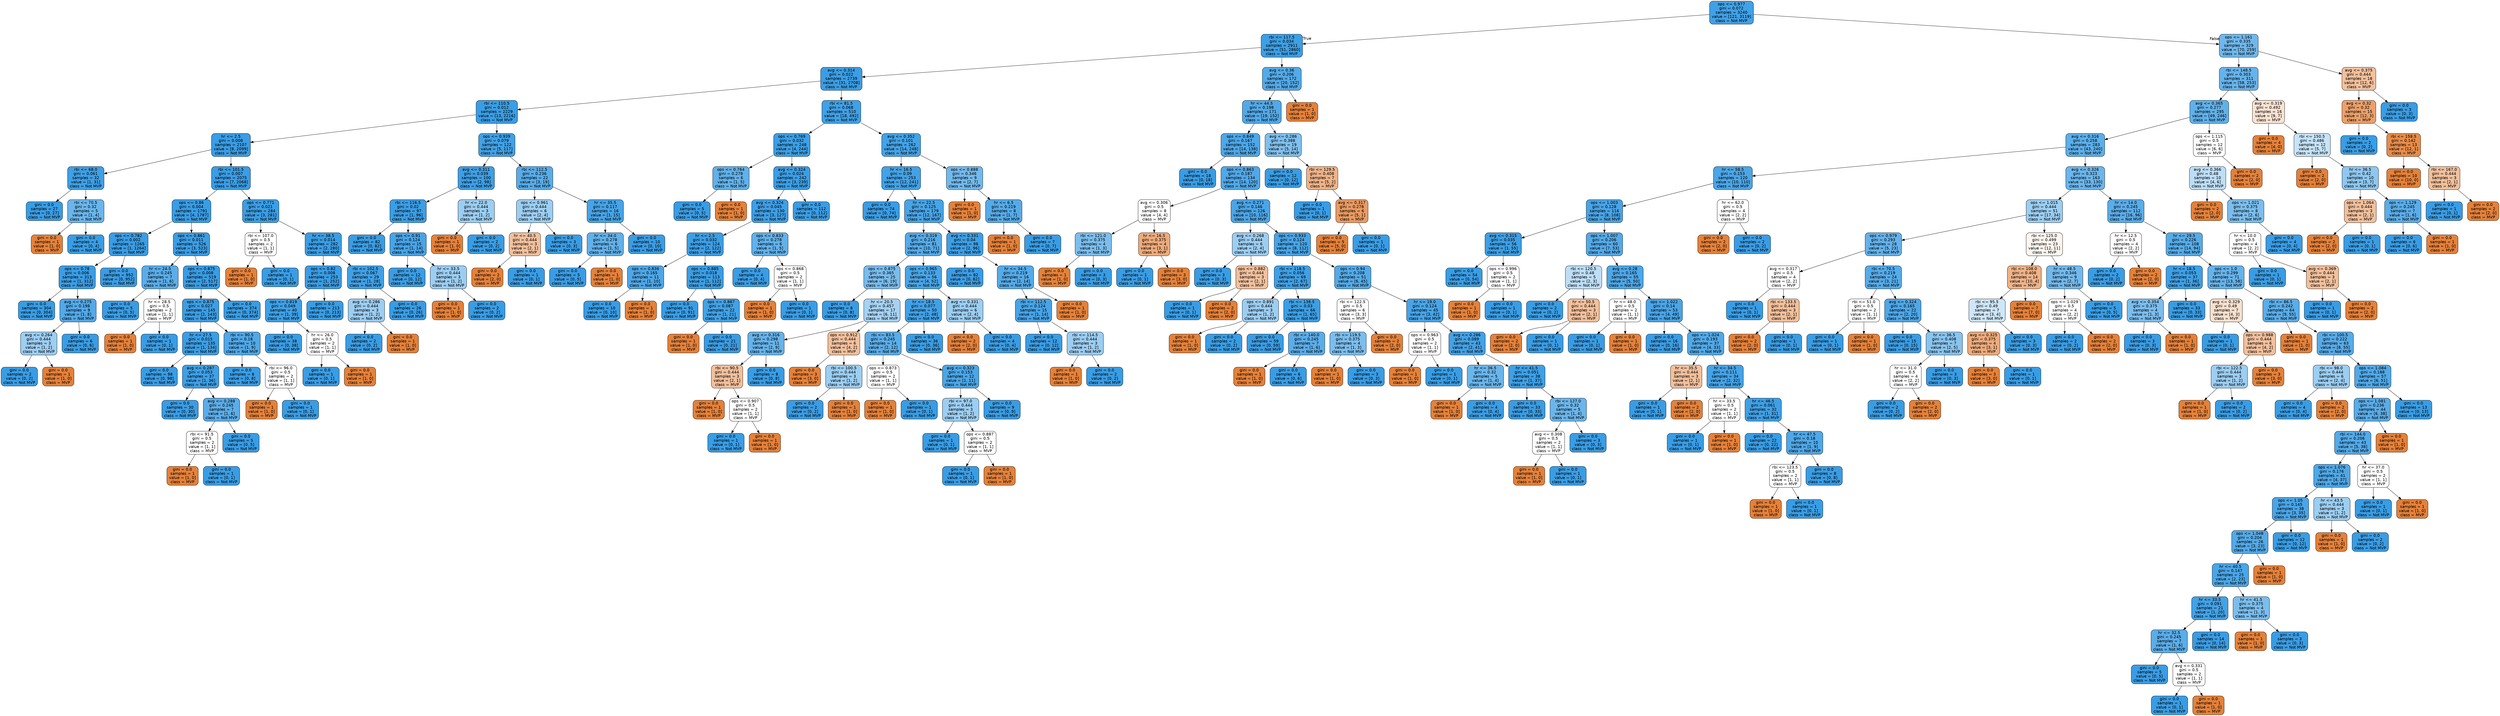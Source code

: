 digraph Tree {
node [shape=box, style="filled, rounded", color="black", fontname=helvetica] ;
edge [fontname=helvetica] ;
0 [label="ops <= 0.977\ngini = 0.072\nsamples = 3240\nvalue = [121, 3119]\nclass = Not MVP", fillcolor="#41a1e6"] ;
1 [label="rbi <= 117.5\ngini = 0.034\nsamples = 2911\nvalue = [51, 2860]\nclass = Not MVP", fillcolor="#3d9fe5"] ;
0 -> 1 [labeldistance=2.5, labelangle=45, headlabel="True"] ;
2 [label="avg <= 0.314\ngini = 0.022\nsamples = 2739\nvalue = [31, 2708]\nclass = Not MVP", fillcolor="#3b9ee5"] ;
1 -> 2 ;
3 [label="rbi <= 110.5\ngini = 0.012\nsamples = 2229\nvalue = [13, 2216]\nclass = Not MVP", fillcolor="#3a9ee5"] ;
2 -> 3 ;
4 [label="hr <= 2.5\ngini = 0.008\nsamples = 2107\nvalue = [8, 2099]\nclass = Not MVP", fillcolor="#3a9de5"] ;
3 -> 4 ;
5 [label="rbi <= 68.0\ngini = 0.061\nsamples = 32\nvalue = [1, 31]\nclass = Not MVP", fillcolor="#3fa0e6"] ;
4 -> 5 ;
6 [label="gini = 0.0\nsamples = 27\nvalue = [0, 27]\nclass = Not MVP", fillcolor="#399de5"] ;
5 -> 6 ;
7 [label="rbi <= 70.5\ngini = 0.32\nsamples = 5\nvalue = [1, 4]\nclass = Not MVP", fillcolor="#6ab6ec"] ;
5 -> 7 ;
8 [label="gini = 0.0\nsamples = 1\nvalue = [1, 0]\nclass = MVP", fillcolor="#e58139"] ;
7 -> 8 ;
9 [label="gini = 0.0\nsamples = 4\nvalue = [0, 4]\nclass = Not MVP", fillcolor="#399de5"] ;
7 -> 9 ;
10 [label="rbi <= 101.5\ngini = 0.007\nsamples = 2075\nvalue = [7, 2068]\nclass = Not MVP", fillcolor="#3a9de5"] ;
4 -> 10 ;
11 [label="ops <= 0.86\ngini = 0.004\nsamples = 1791\nvalue = [4, 1787]\nclass = Not MVP", fillcolor="#399de5"] ;
10 -> 11 ;
12 [label="ops <= 0.782\ngini = 0.002\nsamples = 1265\nvalue = [1, 1264]\nclass = Not MVP", fillcolor="#399de5"] ;
11 -> 12 ;
13 [label="ops <= 0.78\ngini = 0.006\nsamples = 313\nvalue = [1, 312]\nclass = Not MVP", fillcolor="#3a9de5"] ;
12 -> 13 ;
14 [label="gini = 0.0\nsamples = 304\nvalue = [0, 304]\nclass = Not MVP", fillcolor="#399de5"] ;
13 -> 14 ;
15 [label="avg <= 0.275\ngini = 0.198\nsamples = 9\nvalue = [1, 8]\nclass = Not MVP", fillcolor="#52a9e8"] ;
13 -> 15 ;
16 [label="avg <= 0.264\ngini = 0.444\nsamples = 3\nvalue = [1, 2]\nclass = Not MVP", fillcolor="#9ccef2"] ;
15 -> 16 ;
17 [label="gini = 0.0\nsamples = 2\nvalue = [0, 2]\nclass = Not MVP", fillcolor="#399de5"] ;
16 -> 17 ;
18 [label="gini = 0.0\nsamples = 1\nvalue = [1, 0]\nclass = MVP", fillcolor="#e58139"] ;
16 -> 18 ;
19 [label="gini = 0.0\nsamples = 6\nvalue = [0, 6]\nclass = Not MVP", fillcolor="#399de5"] ;
15 -> 19 ;
20 [label="gini = 0.0\nsamples = 952\nvalue = [0, 952]\nclass = Not MVP", fillcolor="#399de5"] ;
12 -> 20 ;
21 [label="ops <= 0.861\ngini = 0.011\nsamples = 526\nvalue = [3, 523]\nclass = Not MVP", fillcolor="#3a9ee5"] ;
11 -> 21 ;
22 [label="hr <= 24.5\ngini = 0.245\nsamples = 7\nvalue = [1, 6]\nclass = Not MVP", fillcolor="#5aade9"] ;
21 -> 22 ;
23 [label="gini = 0.0\nsamples = 5\nvalue = [0, 5]\nclass = Not MVP", fillcolor="#399de5"] ;
22 -> 23 ;
24 [label="hr <= 28.5\ngini = 0.5\nsamples = 2\nvalue = [1, 1]\nclass = MVP", fillcolor="#ffffff"] ;
22 -> 24 ;
25 [label="gini = 0.0\nsamples = 1\nvalue = [1, 0]\nclass = MVP", fillcolor="#e58139"] ;
24 -> 25 ;
26 [label="gini = 0.0\nsamples = 1\nvalue = [0, 1]\nclass = Not MVP", fillcolor="#399de5"] ;
24 -> 26 ;
27 [label="ops <= 0.875\ngini = 0.008\nsamples = 519\nvalue = [2, 517]\nclass = Not MVP", fillcolor="#3a9de5"] ;
21 -> 27 ;
28 [label="ops <= 0.875\ngini = 0.027\nsamples = 145\nvalue = [2, 143]\nclass = Not MVP", fillcolor="#3c9ee5"] ;
27 -> 28 ;
29 [label="hr <= 27.5\ngini = 0.015\nsamples = 135\nvalue = [1, 134]\nclass = Not MVP", fillcolor="#3a9ee5"] ;
28 -> 29 ;
30 [label="gini = 0.0\nsamples = 98\nvalue = [0, 98]\nclass = Not MVP", fillcolor="#399de5"] ;
29 -> 30 ;
31 [label="avg <= 0.287\ngini = 0.053\nsamples = 37\nvalue = [1, 36]\nclass = Not MVP", fillcolor="#3ea0e6"] ;
29 -> 31 ;
32 [label="gini = 0.0\nsamples = 30\nvalue = [0, 30]\nclass = Not MVP", fillcolor="#399de5"] ;
31 -> 32 ;
33 [label="avg <= 0.288\ngini = 0.245\nsamples = 7\nvalue = [1, 6]\nclass = Not MVP", fillcolor="#5aade9"] ;
31 -> 33 ;
34 [label="rbi <= 91.5\ngini = 0.5\nsamples = 2\nvalue = [1, 1]\nclass = MVP", fillcolor="#ffffff"] ;
33 -> 34 ;
35 [label="gini = 0.0\nsamples = 1\nvalue = [1, 0]\nclass = MVP", fillcolor="#e58139"] ;
34 -> 35 ;
36 [label="gini = 0.0\nsamples = 1\nvalue = [0, 1]\nclass = Not MVP", fillcolor="#399de5"] ;
34 -> 36 ;
37 [label="gini = 0.0\nsamples = 5\nvalue = [0, 5]\nclass = Not MVP", fillcolor="#399de5"] ;
33 -> 37 ;
38 [label="rbi <= 90.5\ngini = 0.18\nsamples = 10\nvalue = [1, 9]\nclass = Not MVP", fillcolor="#4fa8e8"] ;
28 -> 38 ;
39 [label="gini = 0.0\nsamples = 8\nvalue = [0, 8]\nclass = Not MVP", fillcolor="#399de5"] ;
38 -> 39 ;
40 [label="rbi <= 96.0\ngini = 0.5\nsamples = 2\nvalue = [1, 1]\nclass = MVP", fillcolor="#ffffff"] ;
38 -> 40 ;
41 [label="gini = 0.0\nsamples = 1\nvalue = [1, 0]\nclass = MVP", fillcolor="#e58139"] ;
40 -> 41 ;
42 [label="gini = 0.0\nsamples = 1\nvalue = [0, 1]\nclass = Not MVP", fillcolor="#399de5"] ;
40 -> 42 ;
43 [label="gini = 0.0\nsamples = 374\nvalue = [0, 374]\nclass = Not MVP", fillcolor="#399de5"] ;
27 -> 43 ;
44 [label="ops <= 0.771\ngini = 0.021\nsamples = 284\nvalue = [3, 281]\nclass = Not MVP", fillcolor="#3b9ee5"] ;
10 -> 44 ;
45 [label="rbi <= 107.0\ngini = 0.5\nsamples = 2\nvalue = [1, 1]\nclass = MVP", fillcolor="#ffffff"] ;
44 -> 45 ;
46 [label="gini = 0.0\nsamples = 1\nvalue = [1, 0]\nclass = MVP", fillcolor="#e58139"] ;
45 -> 46 ;
47 [label="gini = 0.0\nsamples = 1\nvalue = [0, 1]\nclass = Not MVP", fillcolor="#399de5"] ;
45 -> 47 ;
48 [label="hr <= 38.5\ngini = 0.014\nsamples = 282\nvalue = [2, 280]\nclass = Not MVP", fillcolor="#3a9ee5"] ;
44 -> 48 ;
49 [label="ops <= 0.82\ngini = 0.008\nsamples = 253\nvalue = [1, 252]\nclass = Not MVP", fillcolor="#3a9de5"] ;
48 -> 49 ;
50 [label="ops <= 0.819\ngini = 0.049\nsamples = 40\nvalue = [1, 39]\nclass = Not MVP", fillcolor="#3ea0e6"] ;
49 -> 50 ;
51 [label="gini = 0.0\nsamples = 38\nvalue = [0, 38]\nclass = Not MVP", fillcolor="#399de5"] ;
50 -> 51 ;
52 [label="hr <= 26.0\ngini = 0.5\nsamples = 2\nvalue = [1, 1]\nclass = MVP", fillcolor="#ffffff"] ;
50 -> 52 ;
53 [label="gini = 0.0\nsamples = 1\nvalue = [0, 1]\nclass = Not MVP", fillcolor="#399de5"] ;
52 -> 53 ;
54 [label="gini = 0.0\nsamples = 1\nvalue = [1, 0]\nclass = MVP", fillcolor="#e58139"] ;
52 -> 54 ;
55 [label="gini = 0.0\nsamples = 213\nvalue = [0, 213]\nclass = Not MVP", fillcolor="#399de5"] ;
49 -> 55 ;
56 [label="rbi <= 102.5\ngini = 0.067\nsamples = 29\nvalue = [1, 28]\nclass = Not MVP", fillcolor="#40a0e6"] ;
48 -> 56 ;
57 [label="avg <= 0.286\ngini = 0.444\nsamples = 3\nvalue = [1, 2]\nclass = Not MVP", fillcolor="#9ccef2"] ;
56 -> 57 ;
58 [label="gini = 0.0\nsamples = 2\nvalue = [0, 2]\nclass = Not MVP", fillcolor="#399de5"] ;
57 -> 58 ;
59 [label="gini = 0.0\nsamples = 1\nvalue = [1, 0]\nclass = MVP", fillcolor="#e58139"] ;
57 -> 59 ;
60 [label="gini = 0.0\nsamples = 26\nvalue = [0, 26]\nclass = Not MVP", fillcolor="#399de5"] ;
56 -> 60 ;
61 [label="ops <= 0.939\ngini = 0.079\nsamples = 122\nvalue = [5, 117]\nclass = Not MVP", fillcolor="#41a1e6"] ;
3 -> 61 ;
62 [label="avg <= 0.311\ngini = 0.039\nsamples = 100\nvalue = [2, 98]\nclass = Not MVP", fillcolor="#3d9fe6"] ;
61 -> 62 ;
63 [label="rbi <= 116.5\ngini = 0.02\nsamples = 97\nvalue = [1, 96]\nclass = Not MVP", fillcolor="#3b9ee5"] ;
62 -> 63 ;
64 [label="gini = 0.0\nsamples = 82\nvalue = [0, 82]\nclass = Not MVP", fillcolor="#399de5"] ;
63 -> 64 ;
65 [label="ops <= 0.91\ngini = 0.124\nsamples = 15\nvalue = [1, 14]\nclass = Not MVP", fillcolor="#47a4e7"] ;
63 -> 65 ;
66 [label="gini = 0.0\nsamples = 12\nvalue = [0, 12]\nclass = Not MVP", fillcolor="#399de5"] ;
65 -> 66 ;
67 [label="hr <= 33.5\ngini = 0.444\nsamples = 3\nvalue = [1, 2]\nclass = Not MVP", fillcolor="#9ccef2"] ;
65 -> 67 ;
68 [label="gini = 0.0\nsamples = 1\nvalue = [1, 0]\nclass = MVP", fillcolor="#e58139"] ;
67 -> 68 ;
69 [label="gini = 0.0\nsamples = 2\nvalue = [0, 2]\nclass = Not MVP", fillcolor="#399de5"] ;
67 -> 69 ;
70 [label="hr <= 22.0\ngini = 0.444\nsamples = 3\nvalue = [1, 2]\nclass = Not MVP", fillcolor="#9ccef2"] ;
62 -> 70 ;
71 [label="gini = 0.0\nsamples = 1\nvalue = [1, 0]\nclass = MVP", fillcolor="#e58139"] ;
70 -> 71 ;
72 [label="gini = 0.0\nsamples = 2\nvalue = [0, 2]\nclass = Not MVP", fillcolor="#399de5"] ;
70 -> 72 ;
73 [label="rbi <= 112.5\ngini = 0.236\nsamples = 22\nvalue = [3, 19]\nclass = Not MVP", fillcolor="#58ace9"] ;
61 -> 73 ;
74 [label="ops <= 0.961\ngini = 0.444\nsamples = 6\nvalue = [2, 4]\nclass = Not MVP", fillcolor="#9ccef2"] ;
73 -> 74 ;
75 [label="hr <= 40.5\ngini = 0.444\nsamples = 3\nvalue = [2, 1]\nclass = MVP", fillcolor="#f2c09c"] ;
74 -> 75 ;
76 [label="gini = 0.0\nsamples = 2\nvalue = [2, 0]\nclass = MVP", fillcolor="#e58139"] ;
75 -> 76 ;
77 [label="gini = 0.0\nsamples = 1\nvalue = [0, 1]\nclass = Not MVP", fillcolor="#399de5"] ;
75 -> 77 ;
78 [label="gini = 0.0\nsamples = 3\nvalue = [0, 3]\nclass = Not MVP", fillcolor="#399de5"] ;
74 -> 78 ;
79 [label="hr <= 35.5\ngini = 0.117\nsamples = 16\nvalue = [1, 15]\nclass = Not MVP", fillcolor="#46a4e7"] ;
73 -> 79 ;
80 [label="hr <= 34.0\ngini = 0.278\nsamples = 6\nvalue = [1, 5]\nclass = Not MVP", fillcolor="#61b1ea"] ;
79 -> 80 ;
81 [label="gini = 0.0\nsamples = 5\nvalue = [0, 5]\nclass = Not MVP", fillcolor="#399de5"] ;
80 -> 81 ;
82 [label="gini = 0.0\nsamples = 1\nvalue = [1, 0]\nclass = MVP", fillcolor="#e58139"] ;
80 -> 82 ;
83 [label="gini = 0.0\nsamples = 10\nvalue = [0, 10]\nclass = Not MVP", fillcolor="#399de5"] ;
79 -> 83 ;
84 [label="rbi <= 81.5\ngini = 0.068\nsamples = 510\nvalue = [18, 492]\nclass = Not MVP", fillcolor="#40a1e6"] ;
2 -> 84 ;
85 [label="ops <= 0.769\ngini = 0.032\nsamples = 248\nvalue = [4, 244]\nclass = Not MVP", fillcolor="#3c9fe5"] ;
84 -> 85 ;
86 [label="ops <= 0.764\ngini = 0.278\nsamples = 6\nvalue = [1, 5]\nclass = Not MVP", fillcolor="#61b1ea"] ;
85 -> 86 ;
87 [label="gini = 0.0\nsamples = 5\nvalue = [0, 5]\nclass = Not MVP", fillcolor="#399de5"] ;
86 -> 87 ;
88 [label="gini = 0.0\nsamples = 1\nvalue = [1, 0]\nclass = MVP", fillcolor="#e58139"] ;
86 -> 88 ;
89 [label="avg <= 0.324\ngini = 0.024\nsamples = 242\nvalue = [3, 239]\nclass = Not MVP", fillcolor="#3b9ee5"] ;
85 -> 89 ;
90 [label="avg <= 0.324\ngini = 0.045\nsamples = 130\nvalue = [3, 127]\nclass = Not MVP", fillcolor="#3e9fe6"] ;
89 -> 90 ;
91 [label="hr <= 2.5\ngini = 0.032\nsamples = 124\nvalue = [2, 122]\nclass = Not MVP", fillcolor="#3c9fe5"] ;
90 -> 91 ;
92 [label="ops <= 0.836\ngini = 0.165\nsamples = 11\nvalue = [1, 10]\nclass = Not MVP", fillcolor="#4da7e8"] ;
91 -> 92 ;
93 [label="gini = 0.0\nsamples = 10\nvalue = [0, 10]\nclass = Not MVP", fillcolor="#399de5"] ;
92 -> 93 ;
94 [label="gini = 0.0\nsamples = 1\nvalue = [1, 0]\nclass = MVP", fillcolor="#e58139"] ;
92 -> 94 ;
95 [label="ops <= 0.885\ngini = 0.018\nsamples = 113\nvalue = [1, 112]\nclass = Not MVP", fillcolor="#3b9ee5"] ;
91 -> 95 ;
96 [label="gini = 0.0\nsamples = 91\nvalue = [0, 91]\nclass = Not MVP", fillcolor="#399de5"] ;
95 -> 96 ;
97 [label="ops <= 0.887\ngini = 0.087\nsamples = 22\nvalue = [1, 21]\nclass = Not MVP", fillcolor="#42a2e6"] ;
95 -> 97 ;
98 [label="gini = 0.0\nsamples = 1\nvalue = [1, 0]\nclass = MVP", fillcolor="#e58139"] ;
97 -> 98 ;
99 [label="gini = 0.0\nsamples = 21\nvalue = [0, 21]\nclass = Not MVP", fillcolor="#399de5"] ;
97 -> 99 ;
100 [label="ops <= 0.833\ngini = 0.278\nsamples = 6\nvalue = [1, 5]\nclass = Not MVP", fillcolor="#61b1ea"] ;
90 -> 100 ;
101 [label="gini = 0.0\nsamples = 4\nvalue = [0, 4]\nclass = Not MVP", fillcolor="#399de5"] ;
100 -> 101 ;
102 [label="ops <= 0.868\ngini = 0.5\nsamples = 2\nvalue = [1, 1]\nclass = MVP", fillcolor="#ffffff"] ;
100 -> 102 ;
103 [label="gini = 0.0\nsamples = 1\nvalue = [1, 0]\nclass = MVP", fillcolor="#e58139"] ;
102 -> 103 ;
104 [label="gini = 0.0\nsamples = 1\nvalue = [0, 1]\nclass = Not MVP", fillcolor="#399de5"] ;
102 -> 104 ;
105 [label="gini = 0.0\nsamples = 112\nvalue = [0, 112]\nclass = Not MVP", fillcolor="#399de5"] ;
89 -> 105 ;
106 [label="avg <= 0.352\ngini = 0.101\nsamples = 262\nvalue = [14, 248]\nclass = Not MVP", fillcolor="#44a3e6"] ;
84 -> 106 ;
107 [label="hr <= 16.5\ngini = 0.09\nsamples = 253\nvalue = [12, 241]\nclass = Not MVP", fillcolor="#43a2e6"] ;
106 -> 107 ;
108 [label="gini = 0.0\nsamples = 74\nvalue = [0, 74]\nclass = Not MVP", fillcolor="#399de5"] ;
107 -> 108 ;
109 [label="hr <= 22.5\ngini = 0.125\nsamples = 179\nvalue = [12, 167]\nclass = Not MVP", fillcolor="#47a4e7"] ;
107 -> 109 ;
110 [label="avg <= 0.319\ngini = 0.216\nsamples = 81\nvalue = [10, 71]\nclass = Not MVP", fillcolor="#55abe9"] ;
109 -> 110 ;
111 [label="ops <= 0.875\ngini = 0.365\nsamples = 25\nvalue = [6, 19]\nclass = Not MVP", fillcolor="#78bced"] ;
110 -> 111 ;
112 [label="gini = 0.0\nsamples = 8\nvalue = [0, 8]\nclass = Not MVP", fillcolor="#399de5"] ;
111 -> 112 ;
113 [label="hr <= 20.5\ngini = 0.457\nsamples = 17\nvalue = [6, 11]\nclass = Not MVP", fillcolor="#a5d2f3"] ;
111 -> 113 ;
114 [label="avg <= 0.316\ngini = 0.298\nsamples = 11\nvalue = [2, 9]\nclass = Not MVP", fillcolor="#65b3eb"] ;
113 -> 114 ;
115 [label="rbi <= 90.5\ngini = 0.444\nsamples = 3\nvalue = [2, 1]\nclass = MVP", fillcolor="#f2c09c"] ;
114 -> 115 ;
116 [label="gini = 0.0\nsamples = 1\nvalue = [1, 0]\nclass = MVP", fillcolor="#e58139"] ;
115 -> 116 ;
117 [label="ops <= 0.907\ngini = 0.5\nsamples = 2\nvalue = [1, 1]\nclass = MVP", fillcolor="#ffffff"] ;
115 -> 117 ;
118 [label="gini = 0.0\nsamples = 1\nvalue = [0, 1]\nclass = Not MVP", fillcolor="#399de5"] ;
117 -> 118 ;
119 [label="gini = 0.0\nsamples = 1\nvalue = [1, 0]\nclass = MVP", fillcolor="#e58139"] ;
117 -> 119 ;
120 [label="gini = 0.0\nsamples = 8\nvalue = [0, 8]\nclass = Not MVP", fillcolor="#399de5"] ;
114 -> 120 ;
121 [label="ops <= 0.912\ngini = 0.444\nsamples = 6\nvalue = [4, 2]\nclass = MVP", fillcolor="#f2c09c"] ;
113 -> 121 ;
122 [label="gini = 0.0\nsamples = 3\nvalue = [3, 0]\nclass = MVP", fillcolor="#e58139"] ;
121 -> 122 ;
123 [label="rbi <= 100.5\ngini = 0.444\nsamples = 3\nvalue = [1, 2]\nclass = Not MVP", fillcolor="#9ccef2"] ;
121 -> 123 ;
124 [label="gini = 0.0\nsamples = 2\nvalue = [0, 2]\nclass = Not MVP", fillcolor="#399de5"] ;
123 -> 124 ;
125 [label="gini = 0.0\nsamples = 1\nvalue = [1, 0]\nclass = MVP", fillcolor="#e58139"] ;
123 -> 125 ;
126 [label="ops <= 0.965\ngini = 0.133\nsamples = 56\nvalue = [4, 52]\nclass = Not MVP", fillcolor="#48a5e7"] ;
110 -> 126 ;
127 [label="hr <= 18.5\ngini = 0.077\nsamples = 50\nvalue = [2, 48]\nclass = Not MVP", fillcolor="#41a1e6"] ;
126 -> 127 ;
128 [label="rbi <= 83.5\ngini = 0.245\nsamples = 14\nvalue = [2, 12]\nclass = Not MVP", fillcolor="#5aade9"] ;
127 -> 128 ;
129 [label="ops <= 0.873\ngini = 0.5\nsamples = 2\nvalue = [1, 1]\nclass = MVP", fillcolor="#ffffff"] ;
128 -> 129 ;
130 [label="gini = 0.0\nsamples = 1\nvalue = [1, 0]\nclass = MVP", fillcolor="#e58139"] ;
129 -> 130 ;
131 [label="gini = 0.0\nsamples = 1\nvalue = [0, 1]\nclass = Not MVP", fillcolor="#399de5"] ;
129 -> 131 ;
132 [label="avg <= 0.323\ngini = 0.153\nsamples = 12\nvalue = [1, 11]\nclass = Not MVP", fillcolor="#4ba6e7"] ;
128 -> 132 ;
133 [label="rbi <= 97.0\ngini = 0.444\nsamples = 3\nvalue = [1, 2]\nclass = Not MVP", fillcolor="#9ccef2"] ;
132 -> 133 ;
134 [label="gini = 0.0\nsamples = 1\nvalue = [0, 1]\nclass = Not MVP", fillcolor="#399de5"] ;
133 -> 134 ;
135 [label="ops <= 0.887\ngini = 0.5\nsamples = 2\nvalue = [1, 1]\nclass = MVP", fillcolor="#ffffff"] ;
133 -> 135 ;
136 [label="gini = 0.0\nsamples = 1\nvalue = [0, 1]\nclass = Not MVP", fillcolor="#399de5"] ;
135 -> 136 ;
137 [label="gini = 0.0\nsamples = 1\nvalue = [1, 0]\nclass = MVP", fillcolor="#e58139"] ;
135 -> 137 ;
138 [label="gini = 0.0\nsamples = 9\nvalue = [0, 9]\nclass = Not MVP", fillcolor="#399de5"] ;
132 -> 138 ;
139 [label="gini = 0.0\nsamples = 36\nvalue = [0, 36]\nclass = Not MVP", fillcolor="#399de5"] ;
127 -> 139 ;
140 [label="avg <= 0.331\ngini = 0.444\nsamples = 6\nvalue = [2, 4]\nclass = Not MVP", fillcolor="#9ccef2"] ;
126 -> 140 ;
141 [label="gini = 0.0\nsamples = 2\nvalue = [2, 0]\nclass = MVP", fillcolor="#e58139"] ;
140 -> 141 ;
142 [label="gini = 0.0\nsamples = 4\nvalue = [0, 4]\nclass = Not MVP", fillcolor="#399de5"] ;
140 -> 142 ;
143 [label="avg <= 0.331\ngini = 0.04\nsamples = 98\nvalue = [2, 96]\nclass = Not MVP", fillcolor="#3d9fe6"] ;
109 -> 143 ;
144 [label="gini = 0.0\nsamples = 82\nvalue = [0, 82]\nclass = Not MVP", fillcolor="#399de5"] ;
143 -> 144 ;
145 [label="hr <= 34.5\ngini = 0.219\nsamples = 16\nvalue = [2, 14]\nclass = Not MVP", fillcolor="#55abe9"] ;
143 -> 145 ;
146 [label="rbi <= 112.5\ngini = 0.124\nsamples = 15\nvalue = [1, 14]\nclass = Not MVP", fillcolor="#47a4e7"] ;
145 -> 146 ;
147 [label="gini = 0.0\nsamples = 12\nvalue = [0, 12]\nclass = Not MVP", fillcolor="#399de5"] ;
146 -> 147 ;
148 [label="rbi <= 114.5\ngini = 0.444\nsamples = 3\nvalue = [1, 2]\nclass = Not MVP", fillcolor="#9ccef2"] ;
146 -> 148 ;
149 [label="gini = 0.0\nsamples = 1\nvalue = [1, 0]\nclass = MVP", fillcolor="#e58139"] ;
148 -> 149 ;
150 [label="gini = 0.0\nsamples = 2\nvalue = [0, 2]\nclass = Not MVP", fillcolor="#399de5"] ;
148 -> 150 ;
151 [label="gini = 0.0\nsamples = 1\nvalue = [1, 0]\nclass = MVP", fillcolor="#e58139"] ;
145 -> 151 ;
152 [label="ops <= 0.888\ngini = 0.346\nsamples = 9\nvalue = [2, 7]\nclass = Not MVP", fillcolor="#72b9ec"] ;
106 -> 152 ;
153 [label="gini = 0.0\nsamples = 1\nvalue = [1, 0]\nclass = MVP", fillcolor="#e58139"] ;
152 -> 153 ;
154 [label="hr <= 6.5\ngini = 0.219\nsamples = 8\nvalue = [1, 7]\nclass = Not MVP", fillcolor="#55abe9"] ;
152 -> 154 ;
155 [label="gini = 0.0\nsamples = 1\nvalue = [1, 0]\nclass = MVP", fillcolor="#e58139"] ;
154 -> 155 ;
156 [label="gini = 0.0\nsamples = 7\nvalue = [0, 7]\nclass = Not MVP", fillcolor="#399de5"] ;
154 -> 156 ;
157 [label="avg <= 0.36\ngini = 0.206\nsamples = 172\nvalue = [20, 152]\nclass = Not MVP", fillcolor="#53aae8"] ;
1 -> 157 ;
158 [label="hr <= 44.5\ngini = 0.198\nsamples = 171\nvalue = [19, 152]\nclass = Not MVP", fillcolor="#52a9e8"] ;
157 -> 158 ;
159 [label="ops <= 0.849\ngini = 0.167\nsamples = 152\nvalue = [14, 138]\nclass = Not MVP", fillcolor="#4da7e8"] ;
158 -> 159 ;
160 [label="gini = 0.0\nsamples = 18\nvalue = [0, 18]\nclass = Not MVP", fillcolor="#399de5"] ;
159 -> 160 ;
161 [label="ops <= 0.863\ngini = 0.187\nsamples = 134\nvalue = [14, 120]\nclass = Not MVP", fillcolor="#50a8e8"] ;
159 -> 161 ;
162 [label="avg <= 0.306\ngini = 0.5\nsamples = 8\nvalue = [4, 4]\nclass = MVP", fillcolor="#ffffff"] ;
161 -> 162 ;
163 [label="rbi <= 121.0\ngini = 0.375\nsamples = 4\nvalue = [1, 3]\nclass = Not MVP", fillcolor="#7bbeee"] ;
162 -> 163 ;
164 [label="gini = 0.0\nsamples = 1\nvalue = [1, 0]\nclass = MVP", fillcolor="#e58139"] ;
163 -> 164 ;
165 [label="gini = 0.0\nsamples = 3\nvalue = [0, 3]\nclass = Not MVP", fillcolor="#399de5"] ;
163 -> 165 ;
166 [label="hr <= 16.5\ngini = 0.375\nsamples = 4\nvalue = [3, 1]\nclass = MVP", fillcolor="#eeab7b"] ;
162 -> 166 ;
167 [label="gini = 0.0\nsamples = 1\nvalue = [0, 1]\nclass = Not MVP", fillcolor="#399de5"] ;
166 -> 167 ;
168 [label="gini = 0.0\nsamples = 3\nvalue = [3, 0]\nclass = MVP", fillcolor="#e58139"] ;
166 -> 168 ;
169 [label="avg <= 0.271\ngini = 0.146\nsamples = 126\nvalue = [10, 116]\nclass = Not MVP", fillcolor="#4aa5e7"] ;
161 -> 169 ;
170 [label="avg <= 0.268\ngini = 0.444\nsamples = 6\nvalue = [2, 4]\nclass = Not MVP", fillcolor="#9ccef2"] ;
169 -> 170 ;
171 [label="gini = 0.0\nsamples = 3\nvalue = [0, 3]\nclass = Not MVP", fillcolor="#399de5"] ;
170 -> 171 ;
172 [label="ops <= 0.882\ngini = 0.444\nsamples = 3\nvalue = [2, 1]\nclass = MVP", fillcolor="#f2c09c"] ;
170 -> 172 ;
173 [label="gini = 0.0\nsamples = 1\nvalue = [0, 1]\nclass = Not MVP", fillcolor="#399de5"] ;
172 -> 173 ;
174 [label="gini = 0.0\nsamples = 2\nvalue = [2, 0]\nclass = MVP", fillcolor="#e58139"] ;
172 -> 174 ;
175 [label="ops <= 0.933\ngini = 0.124\nsamples = 120\nvalue = [8, 112]\nclass = Not MVP", fillcolor="#47a4e7"] ;
169 -> 175 ;
176 [label="rbi <= 118.5\ngini = 0.056\nsamples = 69\nvalue = [2, 67]\nclass = Not MVP", fillcolor="#3fa0e6"] ;
175 -> 176 ;
177 [label="ops <= 0.891\ngini = 0.444\nsamples = 3\nvalue = [1, 2]\nclass = Not MVP", fillcolor="#9ccef2"] ;
176 -> 177 ;
178 [label="gini = 0.0\nsamples = 1\nvalue = [1, 0]\nclass = MVP", fillcolor="#e58139"] ;
177 -> 178 ;
179 [label="gini = 0.0\nsamples = 2\nvalue = [0, 2]\nclass = Not MVP", fillcolor="#399de5"] ;
177 -> 179 ;
180 [label="rbi <= 138.5\ngini = 0.03\nsamples = 66\nvalue = [1, 65]\nclass = Not MVP", fillcolor="#3c9fe5"] ;
176 -> 180 ;
181 [label="gini = 0.0\nsamples = 59\nvalue = [0, 59]\nclass = Not MVP", fillcolor="#399de5"] ;
180 -> 181 ;
182 [label="rbi <= 140.0\ngini = 0.245\nsamples = 7\nvalue = [1, 6]\nclass = Not MVP", fillcolor="#5aade9"] ;
180 -> 182 ;
183 [label="gini = 0.0\nsamples = 1\nvalue = [1, 0]\nclass = MVP", fillcolor="#e58139"] ;
182 -> 183 ;
184 [label="gini = 0.0\nsamples = 6\nvalue = [0, 6]\nclass = Not MVP", fillcolor="#399de5"] ;
182 -> 184 ;
185 [label="ops <= 0.94\ngini = 0.208\nsamples = 51\nvalue = [6, 45]\nclass = Not MVP", fillcolor="#53aae8"] ;
175 -> 185 ;
186 [label="rbi <= 122.5\ngini = 0.5\nsamples = 6\nvalue = [3, 3]\nclass = MVP", fillcolor="#ffffff"] ;
185 -> 186 ;
187 [label="rbi <= 119.5\ngini = 0.375\nsamples = 4\nvalue = [1, 3]\nclass = Not MVP", fillcolor="#7bbeee"] ;
186 -> 187 ;
188 [label="gini = 0.0\nsamples = 1\nvalue = [1, 0]\nclass = MVP", fillcolor="#e58139"] ;
187 -> 188 ;
189 [label="gini = 0.0\nsamples = 3\nvalue = [0, 3]\nclass = Not MVP", fillcolor="#399de5"] ;
187 -> 189 ;
190 [label="gini = 0.0\nsamples = 2\nvalue = [2, 0]\nclass = MVP", fillcolor="#e58139"] ;
186 -> 190 ;
191 [label="hr <= 19.0\ngini = 0.124\nsamples = 45\nvalue = [3, 42]\nclass = Not MVP", fillcolor="#47a4e7"] ;
185 -> 191 ;
192 [label="ops <= 0.963\ngini = 0.5\nsamples = 2\nvalue = [1, 1]\nclass = MVP", fillcolor="#ffffff"] ;
191 -> 192 ;
193 [label="gini = 0.0\nsamples = 1\nvalue = [1, 0]\nclass = MVP", fillcolor="#e58139"] ;
192 -> 193 ;
194 [label="gini = 0.0\nsamples = 1\nvalue = [0, 1]\nclass = Not MVP", fillcolor="#399de5"] ;
192 -> 194 ;
195 [label="avg <= 0.286\ngini = 0.089\nsamples = 43\nvalue = [2, 41]\nclass = Not MVP", fillcolor="#43a2e6"] ;
191 -> 195 ;
196 [label="hr <= 36.5\ngini = 0.32\nsamples = 5\nvalue = [1, 4]\nclass = Not MVP", fillcolor="#6ab6ec"] ;
195 -> 196 ;
197 [label="gini = 0.0\nsamples = 1\nvalue = [1, 0]\nclass = MVP", fillcolor="#e58139"] ;
196 -> 197 ;
198 [label="gini = 0.0\nsamples = 4\nvalue = [0, 4]\nclass = Not MVP", fillcolor="#399de5"] ;
196 -> 198 ;
199 [label="hr <= 41.5\ngini = 0.051\nsamples = 38\nvalue = [1, 37]\nclass = Not MVP", fillcolor="#3ea0e6"] ;
195 -> 199 ;
200 [label="gini = 0.0\nsamples = 33\nvalue = [0, 33]\nclass = Not MVP", fillcolor="#399de5"] ;
199 -> 200 ;
201 [label="rbi <= 127.0\ngini = 0.32\nsamples = 5\nvalue = [1, 4]\nclass = Not MVP", fillcolor="#6ab6ec"] ;
199 -> 201 ;
202 [label="avg <= 0.308\ngini = 0.5\nsamples = 2\nvalue = [1, 1]\nclass = MVP", fillcolor="#ffffff"] ;
201 -> 202 ;
203 [label="gini = 0.0\nsamples = 1\nvalue = [1, 0]\nclass = MVP", fillcolor="#e58139"] ;
202 -> 203 ;
204 [label="gini = 0.0\nsamples = 1\nvalue = [0, 1]\nclass = Not MVP", fillcolor="#399de5"] ;
202 -> 204 ;
205 [label="gini = 0.0\nsamples = 3\nvalue = [0, 3]\nclass = Not MVP", fillcolor="#399de5"] ;
201 -> 205 ;
206 [label="avg <= 0.286\ngini = 0.388\nsamples = 19\nvalue = [5, 14]\nclass = Not MVP", fillcolor="#80c0ee"] ;
158 -> 206 ;
207 [label="gini = 0.0\nsamples = 12\nvalue = [0, 12]\nclass = Not MVP", fillcolor="#399de5"] ;
206 -> 207 ;
208 [label="rbi <= 129.5\ngini = 0.408\nsamples = 7\nvalue = [5, 2]\nclass = MVP", fillcolor="#efb388"] ;
206 -> 208 ;
209 [label="gini = 0.0\nsamples = 1\nvalue = [0, 1]\nclass = Not MVP", fillcolor="#399de5"] ;
208 -> 209 ;
210 [label="avg <= 0.317\ngini = 0.278\nsamples = 6\nvalue = [5, 1]\nclass = MVP", fillcolor="#ea9a61"] ;
208 -> 210 ;
211 [label="gini = 0.0\nsamples = 5\nvalue = [5, 0]\nclass = MVP", fillcolor="#e58139"] ;
210 -> 211 ;
212 [label="gini = 0.0\nsamples = 1\nvalue = [0, 1]\nclass = Not MVP", fillcolor="#399de5"] ;
210 -> 212 ;
213 [label="gini = 0.0\nsamples = 1\nvalue = [1, 0]\nclass = MVP", fillcolor="#e58139"] ;
157 -> 213 ;
214 [label="ops <= 1.161\ngini = 0.335\nsamples = 329\nvalue = [70, 259]\nclass = Not MVP", fillcolor="#6fb7ec"] ;
0 -> 214 [labeldistance=2.5, labelangle=-45, headlabel="False"] ;
215 [label="rbi <= 148.5\ngini = 0.303\nsamples = 311\nvalue = [58, 253]\nclass = Not MVP", fillcolor="#66b3eb"] ;
214 -> 215 ;
216 [label="avg <= 0.365\ngini = 0.277\nsamples = 295\nvalue = [49, 246]\nclass = Not MVP", fillcolor="#60b1ea"] ;
215 -> 216 ;
217 [label="avg <= 0.316\ngini = 0.258\nsamples = 283\nvalue = [43, 240]\nclass = Not MVP", fillcolor="#5cafea"] ;
216 -> 217 ;
218 [label="hr <= 58.5\ngini = 0.153\nsamples = 120\nvalue = [10, 110]\nclass = Not MVP", fillcolor="#4ba6e7"] ;
217 -> 218 ;
219 [label="ops <= 1.003\ngini = 0.128\nsamples = 116\nvalue = [8, 108]\nclass = Not MVP", fillcolor="#48a4e7"] ;
218 -> 219 ;
220 [label="avg <= 0.315\ngini = 0.035\nsamples = 56\nvalue = [1, 55]\nclass = Not MVP", fillcolor="#3d9fe5"] ;
219 -> 220 ;
221 [label="gini = 0.0\nsamples = 54\nvalue = [0, 54]\nclass = Not MVP", fillcolor="#399de5"] ;
220 -> 221 ;
222 [label="ops <= 0.996\ngini = 0.5\nsamples = 2\nvalue = [1, 1]\nclass = MVP", fillcolor="#ffffff"] ;
220 -> 222 ;
223 [label="gini = 0.0\nsamples = 1\nvalue = [1, 0]\nclass = MVP", fillcolor="#e58139"] ;
222 -> 223 ;
224 [label="gini = 0.0\nsamples = 1\nvalue = [0, 1]\nclass = Not MVP", fillcolor="#399de5"] ;
222 -> 224 ;
225 [label="ops <= 1.007\ngini = 0.206\nsamples = 60\nvalue = [7, 53]\nclass = Not MVP", fillcolor="#53aae8"] ;
219 -> 225 ;
226 [label="rbi <= 120.5\ngini = 0.48\nsamples = 5\nvalue = [2, 3]\nclass = Not MVP", fillcolor="#bddef6"] ;
225 -> 226 ;
227 [label="gini = 0.0\nsamples = 2\nvalue = [0, 2]\nclass = Not MVP", fillcolor="#399de5"] ;
226 -> 227 ;
228 [label="hr <= 50.5\ngini = 0.444\nsamples = 3\nvalue = [2, 1]\nclass = MVP", fillcolor="#f2c09c"] ;
226 -> 228 ;
229 [label="gini = 0.0\nsamples = 2\nvalue = [2, 0]\nclass = MVP", fillcolor="#e58139"] ;
228 -> 229 ;
230 [label="gini = 0.0\nsamples = 1\nvalue = [0, 1]\nclass = Not MVP", fillcolor="#399de5"] ;
228 -> 230 ;
231 [label="avg <= 0.28\ngini = 0.165\nsamples = 55\nvalue = [5, 50]\nclass = Not MVP", fillcolor="#4da7e8"] ;
225 -> 231 ;
232 [label="hr <= 48.0\ngini = 0.5\nsamples = 2\nvalue = [1, 1]\nclass = MVP", fillcolor="#ffffff"] ;
231 -> 232 ;
233 [label="gini = 0.0\nsamples = 1\nvalue = [0, 1]\nclass = Not MVP", fillcolor="#399de5"] ;
232 -> 233 ;
234 [label="gini = 0.0\nsamples = 1\nvalue = [1, 0]\nclass = MVP", fillcolor="#e58139"] ;
232 -> 234 ;
235 [label="ops <= 1.022\ngini = 0.14\nsamples = 53\nvalue = [4, 49]\nclass = Not MVP", fillcolor="#49a5e7"] ;
231 -> 235 ;
236 [label="gini = 0.0\nsamples = 16\nvalue = [0, 16]\nclass = Not MVP", fillcolor="#399de5"] ;
235 -> 236 ;
237 [label="ops <= 1.024\ngini = 0.193\nsamples = 37\nvalue = [4, 33]\nclass = Not MVP", fillcolor="#51a9e8"] ;
235 -> 237 ;
238 [label="hr <= 35.5\ngini = 0.444\nsamples = 3\nvalue = [2, 1]\nclass = MVP", fillcolor="#f2c09c"] ;
237 -> 238 ;
239 [label="gini = 0.0\nsamples = 1\nvalue = [0, 1]\nclass = Not MVP", fillcolor="#399de5"] ;
238 -> 239 ;
240 [label="gini = 0.0\nsamples = 2\nvalue = [2, 0]\nclass = MVP", fillcolor="#e58139"] ;
238 -> 240 ;
241 [label="hr <= 34.5\ngini = 0.111\nsamples = 34\nvalue = [2, 32]\nclass = Not MVP", fillcolor="#45a3e7"] ;
237 -> 241 ;
242 [label="hr <= 33.5\ngini = 0.5\nsamples = 2\nvalue = [1, 1]\nclass = MVP", fillcolor="#ffffff"] ;
241 -> 242 ;
243 [label="gini = 0.0\nsamples = 1\nvalue = [0, 1]\nclass = Not MVP", fillcolor="#399de5"] ;
242 -> 243 ;
244 [label="gini = 0.0\nsamples = 1\nvalue = [1, 0]\nclass = MVP", fillcolor="#e58139"] ;
242 -> 244 ;
245 [label="hr <= 46.5\ngini = 0.061\nsamples = 32\nvalue = [1, 31]\nclass = Not MVP", fillcolor="#3fa0e6"] ;
241 -> 245 ;
246 [label="gini = 0.0\nsamples = 22\nvalue = [0, 22]\nclass = Not MVP", fillcolor="#399de5"] ;
245 -> 246 ;
247 [label="hr <= 47.5\ngini = 0.18\nsamples = 10\nvalue = [1, 9]\nclass = Not MVP", fillcolor="#4fa8e8"] ;
245 -> 247 ;
248 [label="rbi <= 123.5\ngini = 0.5\nsamples = 2\nvalue = [1, 1]\nclass = MVP", fillcolor="#ffffff"] ;
247 -> 248 ;
249 [label="gini = 0.0\nsamples = 1\nvalue = [1, 0]\nclass = MVP", fillcolor="#e58139"] ;
248 -> 249 ;
250 [label="gini = 0.0\nsamples = 1\nvalue = [0, 1]\nclass = Not MVP", fillcolor="#399de5"] ;
248 -> 250 ;
251 [label="gini = 0.0\nsamples = 8\nvalue = [0, 8]\nclass = Not MVP", fillcolor="#399de5"] ;
247 -> 251 ;
252 [label="hr <= 62.0\ngini = 0.5\nsamples = 4\nvalue = [2, 2]\nclass = MVP", fillcolor="#ffffff"] ;
218 -> 252 ;
253 [label="gini = 0.0\nsamples = 2\nvalue = [2, 0]\nclass = MVP", fillcolor="#e58139"] ;
252 -> 253 ;
254 [label="gini = 0.0\nsamples = 2\nvalue = [0, 2]\nclass = Not MVP", fillcolor="#399de5"] ;
252 -> 254 ;
255 [label="avg <= 0.326\ngini = 0.323\nsamples = 163\nvalue = [33, 130]\nclass = Not MVP", fillcolor="#6bb6ec"] ;
217 -> 255 ;
256 [label="ops <= 1.015\ngini = 0.444\nsamples = 51\nvalue = [17, 34]\nclass = Not MVP", fillcolor="#9ccef2"] ;
255 -> 256 ;
257 [label="ops <= 0.979\ngini = 0.293\nsamples = 28\nvalue = [5, 23]\nclass = Not MVP", fillcolor="#64b2eb"] ;
256 -> 257 ;
258 [label="avg <= 0.317\ngini = 0.5\nsamples = 4\nvalue = [2, 2]\nclass = MVP", fillcolor="#ffffff"] ;
257 -> 258 ;
259 [label="gini = 0.0\nsamples = 1\nvalue = [0, 1]\nclass = Not MVP", fillcolor="#399de5"] ;
258 -> 259 ;
260 [label="rbi <= 133.5\ngini = 0.444\nsamples = 3\nvalue = [2, 1]\nclass = MVP", fillcolor="#f2c09c"] ;
258 -> 260 ;
261 [label="gini = 0.0\nsamples = 2\nvalue = [2, 0]\nclass = MVP", fillcolor="#e58139"] ;
260 -> 261 ;
262 [label="gini = 0.0\nsamples = 1\nvalue = [0, 1]\nclass = Not MVP", fillcolor="#399de5"] ;
260 -> 262 ;
263 [label="rbi <= 70.5\ngini = 0.219\nsamples = 24\nvalue = [3, 21]\nclass = Not MVP", fillcolor="#55abe9"] ;
257 -> 263 ;
264 [label="rbi <= 51.0\ngini = 0.5\nsamples = 2\nvalue = [1, 1]\nclass = MVP", fillcolor="#ffffff"] ;
263 -> 264 ;
265 [label="gini = 0.0\nsamples = 1\nvalue = [0, 1]\nclass = Not MVP", fillcolor="#399de5"] ;
264 -> 265 ;
266 [label="gini = 0.0\nsamples = 1\nvalue = [1, 0]\nclass = MVP", fillcolor="#e58139"] ;
264 -> 266 ;
267 [label="avg <= 0.324\ngini = 0.165\nsamples = 22\nvalue = [2, 20]\nclass = Not MVP", fillcolor="#4da7e8"] ;
263 -> 267 ;
268 [label="gini = 0.0\nsamples = 15\nvalue = [0, 15]\nclass = Not MVP", fillcolor="#399de5"] ;
267 -> 268 ;
269 [label="hr <= 36.5\ngini = 0.408\nsamples = 7\nvalue = [2, 5]\nclass = Not MVP", fillcolor="#88c4ef"] ;
267 -> 269 ;
270 [label="hr <= 31.0\ngini = 0.5\nsamples = 4\nvalue = [2, 2]\nclass = MVP", fillcolor="#ffffff"] ;
269 -> 270 ;
271 [label="gini = 0.0\nsamples = 2\nvalue = [0, 2]\nclass = Not MVP", fillcolor="#399de5"] ;
270 -> 271 ;
272 [label="gini = 0.0\nsamples = 2\nvalue = [2, 0]\nclass = MVP", fillcolor="#e58139"] ;
270 -> 272 ;
273 [label="gini = 0.0\nsamples = 3\nvalue = [0, 3]\nclass = Not MVP", fillcolor="#399de5"] ;
269 -> 273 ;
274 [label="rbi <= 125.0\ngini = 0.499\nsamples = 23\nvalue = [12, 11]\nclass = MVP", fillcolor="#fdf5ef"] ;
256 -> 274 ;
275 [label="rbi <= 108.0\ngini = 0.408\nsamples = 14\nvalue = [10, 4]\nclass = MVP", fillcolor="#efb388"] ;
274 -> 275 ;
276 [label="rbi <= 95.5\ngini = 0.49\nsamples = 7\nvalue = [3, 4]\nclass = Not MVP", fillcolor="#cee6f8"] ;
275 -> 276 ;
277 [label="avg <= 0.325\ngini = 0.375\nsamples = 4\nvalue = [3, 1]\nclass = MVP", fillcolor="#eeab7b"] ;
276 -> 277 ;
278 [label="gini = 0.0\nsamples = 3\nvalue = [3, 0]\nclass = MVP", fillcolor="#e58139"] ;
277 -> 278 ;
279 [label="gini = 0.0\nsamples = 1\nvalue = [0, 1]\nclass = Not MVP", fillcolor="#399de5"] ;
277 -> 279 ;
280 [label="gini = 0.0\nsamples = 3\nvalue = [0, 3]\nclass = Not MVP", fillcolor="#399de5"] ;
276 -> 280 ;
281 [label="gini = 0.0\nsamples = 7\nvalue = [7, 0]\nclass = MVP", fillcolor="#e58139"] ;
275 -> 281 ;
282 [label="hr <= 48.5\ngini = 0.346\nsamples = 9\nvalue = [2, 7]\nclass = Not MVP", fillcolor="#72b9ec"] ;
274 -> 282 ;
283 [label="ops <= 1.029\ngini = 0.5\nsamples = 4\nvalue = [2, 2]\nclass = MVP", fillcolor="#ffffff"] ;
282 -> 283 ;
284 [label="gini = 0.0\nsamples = 2\nvalue = [0, 2]\nclass = Not MVP", fillcolor="#399de5"] ;
283 -> 284 ;
285 [label="gini = 0.0\nsamples = 2\nvalue = [2, 0]\nclass = MVP", fillcolor="#e58139"] ;
283 -> 285 ;
286 [label="gini = 0.0\nsamples = 5\nvalue = [0, 5]\nclass = Not MVP", fillcolor="#399de5"] ;
282 -> 286 ;
287 [label="hr <= 14.0\ngini = 0.245\nsamples = 112\nvalue = [16, 96]\nclass = Not MVP", fillcolor="#5aade9"] ;
255 -> 287 ;
288 [label="hr <= 12.5\ngini = 0.5\nsamples = 4\nvalue = [2, 2]\nclass = MVP", fillcolor="#ffffff"] ;
287 -> 288 ;
289 [label="gini = 0.0\nsamples = 2\nvalue = [0, 2]\nclass = Not MVP", fillcolor="#399de5"] ;
288 -> 289 ;
290 [label="gini = 0.0\nsamples = 2\nvalue = [2, 0]\nclass = MVP", fillcolor="#e58139"] ;
288 -> 290 ;
291 [label="hr <= 29.5\ngini = 0.226\nsamples = 108\nvalue = [14, 94]\nclass = Not MVP", fillcolor="#56ace9"] ;
287 -> 291 ;
292 [label="hr <= 18.5\ngini = 0.053\nsamples = 37\nvalue = [1, 36]\nclass = Not MVP", fillcolor="#3ea0e6"] ;
291 -> 292 ;
293 [label="avg <= 0.354\ngini = 0.375\nsamples = 4\nvalue = [1, 3]\nclass = Not MVP", fillcolor="#7bbeee"] ;
292 -> 293 ;
294 [label="gini = 0.0\nsamples = 3\nvalue = [0, 3]\nclass = Not MVP", fillcolor="#399de5"] ;
293 -> 294 ;
295 [label="gini = 0.0\nsamples = 1\nvalue = [1, 0]\nclass = MVP", fillcolor="#e58139"] ;
293 -> 295 ;
296 [label="gini = 0.0\nsamples = 33\nvalue = [0, 33]\nclass = Not MVP", fillcolor="#399de5"] ;
292 -> 296 ;
297 [label="ops <= 1.0\ngini = 0.299\nsamples = 71\nvalue = [13, 58]\nclass = Not MVP", fillcolor="#65b3eb"] ;
291 -> 297 ;
298 [label="avg <= 0.329\ngini = 0.49\nsamples = 7\nvalue = [4, 3]\nclass = MVP", fillcolor="#f8e0ce"] ;
297 -> 298 ;
299 [label="gini = 0.0\nsamples = 1\nvalue = [0, 1]\nclass = Not MVP", fillcolor="#399de5"] ;
298 -> 299 ;
300 [label="ops <= 0.988\ngini = 0.444\nsamples = 6\nvalue = [4, 2]\nclass = MVP", fillcolor="#f2c09c"] ;
298 -> 300 ;
301 [label="rbi <= 122.5\ngini = 0.444\nsamples = 3\nvalue = [1, 2]\nclass = Not MVP", fillcolor="#9ccef2"] ;
300 -> 301 ;
302 [label="gini = 0.0\nsamples = 1\nvalue = [1, 0]\nclass = MVP", fillcolor="#e58139"] ;
301 -> 302 ;
303 [label="gini = 0.0\nsamples = 2\nvalue = [0, 2]\nclass = Not MVP", fillcolor="#399de5"] ;
301 -> 303 ;
304 [label="gini = 0.0\nsamples = 3\nvalue = [3, 0]\nclass = MVP", fillcolor="#e58139"] ;
300 -> 304 ;
305 [label="rbi <= 86.5\ngini = 0.242\nsamples = 64\nvalue = [9, 55]\nclass = Not MVP", fillcolor="#59ade9"] ;
297 -> 305 ;
306 [label="gini = 0.0\nsamples = 1\nvalue = [1, 0]\nclass = MVP", fillcolor="#e58139"] ;
305 -> 306 ;
307 [label="rbi <= 100.5\ngini = 0.222\nsamples = 63\nvalue = [8, 55]\nclass = Not MVP", fillcolor="#56abe9"] ;
305 -> 307 ;
308 [label="rbi <= 98.0\ngini = 0.444\nsamples = 6\nvalue = [2, 4]\nclass = Not MVP", fillcolor="#9ccef2"] ;
307 -> 308 ;
309 [label="gini = 0.0\nsamples = 4\nvalue = [0, 4]\nclass = Not MVP", fillcolor="#399de5"] ;
308 -> 309 ;
310 [label="gini = 0.0\nsamples = 2\nvalue = [2, 0]\nclass = MVP", fillcolor="#e58139"] ;
308 -> 310 ;
311 [label="ops <= 1.084\ngini = 0.188\nsamples = 57\nvalue = [6, 51]\nclass = Not MVP", fillcolor="#50a9e8"] ;
307 -> 311 ;
312 [label="ops <= 1.081\ngini = 0.236\nsamples = 44\nvalue = [6, 38]\nclass = Not MVP", fillcolor="#58ace9"] ;
311 -> 312 ;
313 [label="rbi <= 144.0\ngini = 0.206\nsamples = 43\nvalue = [5, 38]\nclass = Not MVP", fillcolor="#53aae8"] ;
312 -> 313 ;
314 [label="ops <= 1.076\ngini = 0.176\nsamples = 41\nvalue = [4, 37]\nclass = Not MVP", fillcolor="#4ea8e8"] ;
313 -> 314 ;
315 [label="ops <= 1.05\ngini = 0.145\nsamples = 38\nvalue = [3, 35]\nclass = Not MVP", fillcolor="#4aa5e7"] ;
314 -> 315 ;
316 [label="ops <= 1.048\ngini = 0.204\nsamples = 26\nvalue = [3, 23]\nclass = Not MVP", fillcolor="#53aae8"] ;
315 -> 316 ;
317 [label="hr <= 40.5\ngini = 0.147\nsamples = 25\nvalue = [2, 23]\nclass = Not MVP", fillcolor="#4aa6e7"] ;
316 -> 317 ;
318 [label="hr <= 33.5\ngini = 0.091\nsamples = 21\nvalue = [1, 20]\nclass = Not MVP", fillcolor="#43a2e6"] ;
317 -> 318 ;
319 [label="hr <= 32.5\ngini = 0.245\nsamples = 7\nvalue = [1, 6]\nclass = Not MVP", fillcolor="#5aade9"] ;
318 -> 319 ;
320 [label="gini = 0.0\nsamples = 5\nvalue = [0, 5]\nclass = Not MVP", fillcolor="#399de5"] ;
319 -> 320 ;
321 [label="avg <= 0.331\ngini = 0.5\nsamples = 2\nvalue = [1, 1]\nclass = MVP", fillcolor="#ffffff"] ;
319 -> 321 ;
322 [label="gini = 0.0\nsamples = 1\nvalue = [0, 1]\nclass = Not MVP", fillcolor="#399de5"] ;
321 -> 322 ;
323 [label="gini = 0.0\nsamples = 1\nvalue = [1, 0]\nclass = MVP", fillcolor="#e58139"] ;
321 -> 323 ;
324 [label="gini = 0.0\nsamples = 14\nvalue = [0, 14]\nclass = Not MVP", fillcolor="#399de5"] ;
318 -> 324 ;
325 [label="hr <= 41.5\ngini = 0.375\nsamples = 4\nvalue = [1, 3]\nclass = Not MVP", fillcolor="#7bbeee"] ;
317 -> 325 ;
326 [label="gini = 0.0\nsamples = 1\nvalue = [1, 0]\nclass = MVP", fillcolor="#e58139"] ;
325 -> 326 ;
327 [label="gini = 0.0\nsamples = 3\nvalue = [0, 3]\nclass = Not MVP", fillcolor="#399de5"] ;
325 -> 327 ;
328 [label="gini = 0.0\nsamples = 1\nvalue = [1, 0]\nclass = MVP", fillcolor="#e58139"] ;
316 -> 328 ;
329 [label="gini = 0.0\nsamples = 12\nvalue = [0, 12]\nclass = Not MVP", fillcolor="#399de5"] ;
315 -> 329 ;
330 [label="hr <= 43.5\ngini = 0.444\nsamples = 3\nvalue = [1, 2]\nclass = Not MVP", fillcolor="#9ccef2"] ;
314 -> 330 ;
331 [label="gini = 0.0\nsamples = 1\nvalue = [1, 0]\nclass = MVP", fillcolor="#e58139"] ;
330 -> 331 ;
332 [label="gini = 0.0\nsamples = 2\nvalue = [0, 2]\nclass = Not MVP", fillcolor="#399de5"] ;
330 -> 332 ;
333 [label="hr <= 37.0\ngini = 0.5\nsamples = 2\nvalue = [1, 1]\nclass = MVP", fillcolor="#ffffff"] ;
313 -> 333 ;
334 [label="gini = 0.0\nsamples = 1\nvalue = [0, 1]\nclass = Not MVP", fillcolor="#399de5"] ;
333 -> 334 ;
335 [label="gini = 0.0\nsamples = 1\nvalue = [1, 0]\nclass = MVP", fillcolor="#e58139"] ;
333 -> 335 ;
336 [label="gini = 0.0\nsamples = 1\nvalue = [1, 0]\nclass = MVP", fillcolor="#e58139"] ;
312 -> 336 ;
337 [label="gini = 0.0\nsamples = 13\nvalue = [0, 13]\nclass = Not MVP", fillcolor="#399de5"] ;
311 -> 337 ;
338 [label="ops <= 1.115\ngini = 0.5\nsamples = 12\nvalue = [6, 6]\nclass = MVP", fillcolor="#ffffff"] ;
216 -> 338 ;
339 [label="avg <= 0.366\ngini = 0.48\nsamples = 10\nvalue = [4, 6]\nclass = Not MVP", fillcolor="#bddef6"] ;
338 -> 339 ;
340 [label="gini = 0.0\nsamples = 2\nvalue = [2, 0]\nclass = MVP", fillcolor="#e58139"] ;
339 -> 340 ;
341 [label="ops <= 1.021\ngini = 0.375\nsamples = 8\nvalue = [2, 6]\nclass = Not MVP", fillcolor="#7bbeee"] ;
339 -> 341 ;
342 [label="hr <= 10.0\ngini = 0.5\nsamples = 4\nvalue = [2, 2]\nclass = MVP", fillcolor="#ffffff"] ;
341 -> 342 ;
343 [label="gini = 0.0\nsamples = 1\nvalue = [0, 1]\nclass = Not MVP", fillcolor="#399de5"] ;
342 -> 343 ;
344 [label="avg <= 0.369\ngini = 0.444\nsamples = 3\nvalue = [2, 1]\nclass = MVP", fillcolor="#f2c09c"] ;
342 -> 344 ;
345 [label="gini = 0.0\nsamples = 1\nvalue = [0, 1]\nclass = Not MVP", fillcolor="#399de5"] ;
344 -> 345 ;
346 [label="gini = 0.0\nsamples = 2\nvalue = [2, 0]\nclass = MVP", fillcolor="#e58139"] ;
344 -> 346 ;
347 [label="gini = 0.0\nsamples = 4\nvalue = [0, 4]\nclass = Not MVP", fillcolor="#399de5"] ;
341 -> 347 ;
348 [label="gini = 0.0\nsamples = 2\nvalue = [2, 0]\nclass = MVP", fillcolor="#e58139"] ;
338 -> 348 ;
349 [label="avg <= 0.319\ngini = 0.492\nsamples = 16\nvalue = [9, 7]\nclass = MVP", fillcolor="#f9e3d3"] ;
215 -> 349 ;
350 [label="gini = 0.0\nsamples = 4\nvalue = [4, 0]\nclass = MVP", fillcolor="#e58139"] ;
349 -> 350 ;
351 [label="rbi <= 150.5\ngini = 0.486\nsamples = 12\nvalue = [5, 7]\nclass = Not MVP", fillcolor="#c6e3f8"] ;
349 -> 351 ;
352 [label="gini = 0.0\nsamples = 2\nvalue = [2, 0]\nclass = MVP", fillcolor="#e58139"] ;
351 -> 352 ;
353 [label="hr <= 36.5\ngini = 0.42\nsamples = 10\nvalue = [3, 7]\nclass = Not MVP", fillcolor="#8ec7f0"] ;
351 -> 353 ;
354 [label="ops <= 1.064\ngini = 0.444\nsamples = 3\nvalue = [2, 1]\nclass = MVP", fillcolor="#f2c09c"] ;
353 -> 354 ;
355 [label="gini = 0.0\nsamples = 2\nvalue = [2, 0]\nclass = MVP", fillcolor="#e58139"] ;
354 -> 355 ;
356 [label="gini = 0.0\nsamples = 1\nvalue = [0, 1]\nclass = Not MVP", fillcolor="#399de5"] ;
354 -> 356 ;
357 [label="ops <= 1.129\ngini = 0.245\nsamples = 7\nvalue = [1, 6]\nclass = Not MVP", fillcolor="#5aade9"] ;
353 -> 357 ;
358 [label="gini = 0.0\nsamples = 6\nvalue = [0, 6]\nclass = Not MVP", fillcolor="#399de5"] ;
357 -> 358 ;
359 [label="gini = 0.0\nsamples = 1\nvalue = [1, 0]\nclass = MVP", fillcolor="#e58139"] ;
357 -> 359 ;
360 [label="avg <= 0.375\ngini = 0.444\nsamples = 18\nvalue = [12, 6]\nclass = MVP", fillcolor="#f2c09c"] ;
214 -> 360 ;
361 [label="avg <= 0.32\ngini = 0.32\nsamples = 15\nvalue = [12, 3]\nclass = MVP", fillcolor="#eca06a"] ;
360 -> 361 ;
362 [label="gini = 0.0\nsamples = 2\nvalue = [0, 2]\nclass = Not MVP", fillcolor="#399de5"] ;
361 -> 362 ;
363 [label="rbi <= 158.5\ngini = 0.142\nsamples = 13\nvalue = [12, 1]\nclass = MVP", fillcolor="#e78c49"] ;
361 -> 363 ;
364 [label="gini = 0.0\nsamples = 10\nvalue = [10, 0]\nclass = MVP", fillcolor="#e58139"] ;
363 -> 364 ;
365 [label="rbi <= 167.0\ngini = 0.444\nsamples = 3\nvalue = [2, 1]\nclass = MVP", fillcolor="#f2c09c"] ;
363 -> 365 ;
366 [label="gini = 0.0\nsamples = 1\nvalue = [0, 1]\nclass = Not MVP", fillcolor="#399de5"] ;
365 -> 366 ;
367 [label="gini = 0.0\nsamples = 2\nvalue = [2, 0]\nclass = MVP", fillcolor="#e58139"] ;
365 -> 367 ;
368 [label="gini = 0.0\nsamples = 3\nvalue = [0, 3]\nclass = Not MVP", fillcolor="#399de5"] ;
360 -> 368 ;
}